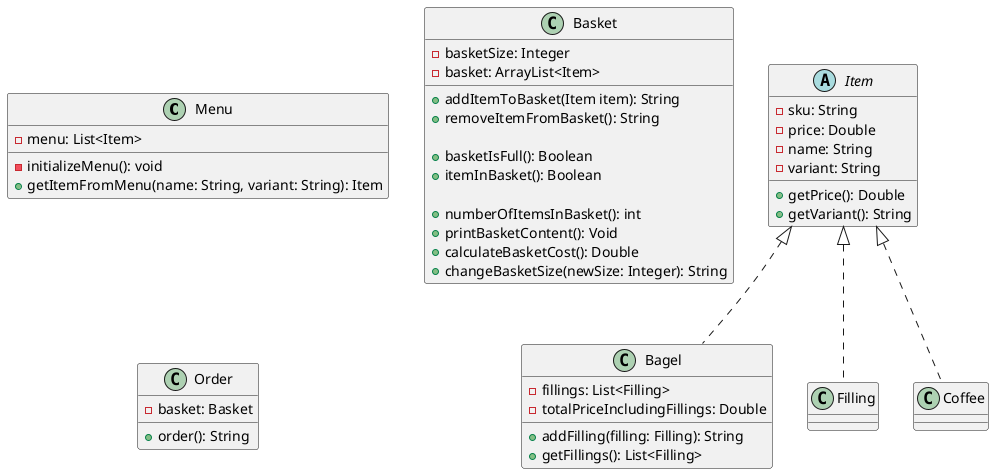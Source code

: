 @startuml

Class Menu {
    - menu: List<Item>

    - initializeMenu(): void
    + getItemFromMenu(name: String, variant: String): Item
}

Class Basket {
    - basketSize: Integer
    - basket: ArrayList<Item>

    + addItemToBasket(Item item): String
    + removeItemFromBasket(): String

    + basketIsFull(): Boolean
    + itemInBasket(): Boolean

    + numberOfItemsInBasket(): int
    + printBasketContent(): Void
    + calculateBasketCost(): Double
    + changeBasketSize(newSize: Integer): String
}

Abstract Class Item {
    - sku: String
    - price: Double
    - name: String
    - variant: String

    + getPrice(): Double
    + getVariant(): String
}

Class Bagel Implements Item {
    - fillings: List<Filling>
    - totalPriceIncludingFillings: Double
    + addFilling(filling: Filling): String
    + getFillings(): List<Filling>
}

Class Filling Implements Item {
}

Class Coffee Implements Item {
}

Class Order {
    - basket: Basket
    + order(): String
}

@enduml

